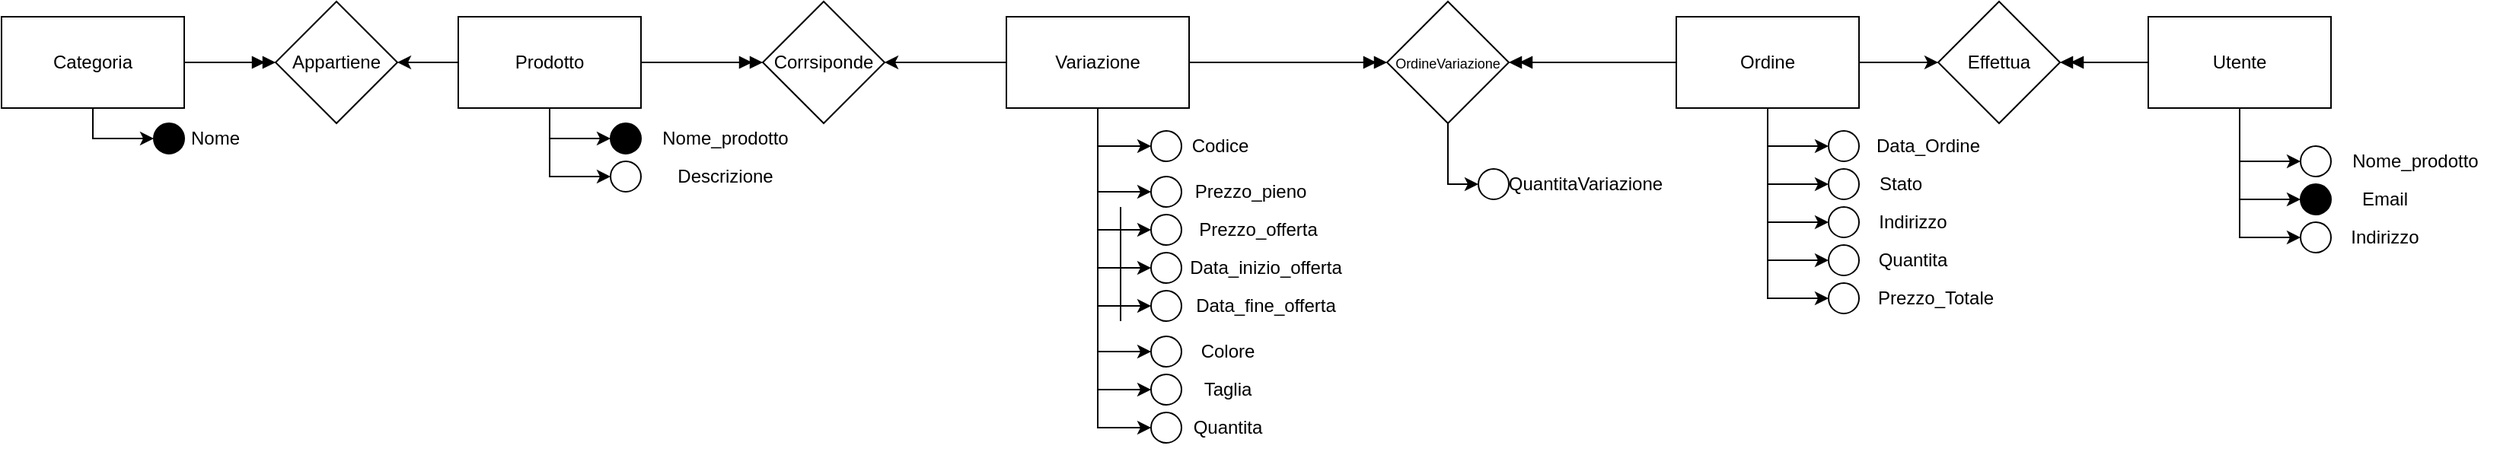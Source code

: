 <mxfile version="24.1.0" type="device">
  <diagram name="Pagina-1" id="Auck7FQV_-Vaj12UHvit">
    <mxGraphModel dx="880" dy="532" grid="1" gridSize="10" guides="1" tooltips="1" connect="1" arrows="1" fold="1" page="1" pageScale="1" pageWidth="827" pageHeight="1169" math="0" shadow="0">
      <root>
        <mxCell id="0" />
        <mxCell id="1" parent="0" />
        <mxCell id="GITHoi2cGgblJpqnOSDT-19" style="edgeStyle=orthogonalEdgeStyle;rounded=0;orthogonalLoop=1;jettySize=auto;html=1;entryX=0;entryY=0.5;entryDx=0;entryDy=0;" parent="1" source="GITHoi2cGgblJpqnOSDT-1" target="GITHoi2cGgblJpqnOSDT-7" edge="1">
          <mxGeometry relative="1" as="geometry" />
        </mxCell>
        <mxCell id="GITHoi2cGgblJpqnOSDT-20" style="edgeStyle=orthogonalEdgeStyle;rounded=0;orthogonalLoop=1;jettySize=auto;html=1;entryX=0;entryY=0.5;entryDx=0;entryDy=0;" parent="1" source="GITHoi2cGgblJpqnOSDT-1" target="GITHoi2cGgblJpqnOSDT-9" edge="1">
          <mxGeometry relative="1" as="geometry" />
        </mxCell>
        <mxCell id="GITHoi2cGgblJpqnOSDT-49" style="edgeStyle=orthogonalEdgeStyle;rounded=0;orthogonalLoop=1;jettySize=auto;html=1;entryX=1;entryY=0.5;entryDx=0;entryDy=0;" parent="1" source="GITHoi2cGgblJpqnOSDT-1" target="GITHoi2cGgblJpqnOSDT-47" edge="1">
          <mxGeometry relative="1" as="geometry" />
        </mxCell>
        <mxCell id="GITHoi2cGgblJpqnOSDT-51" style="edgeStyle=orthogonalEdgeStyle;rounded=0;orthogonalLoop=1;jettySize=auto;html=1;entryX=0;entryY=0.5;entryDx=0;entryDy=0;endArrow=doubleBlock;endFill=1;" parent="1" source="GITHoi2cGgblJpqnOSDT-1" target="GITHoi2cGgblJpqnOSDT-50" edge="1">
          <mxGeometry relative="1" as="geometry" />
        </mxCell>
        <mxCell id="GITHoi2cGgblJpqnOSDT-1" value="Prodotto" style="rounded=0;whiteSpace=wrap;html=1;" parent="1" vertex="1">
          <mxGeometry x="430" y="220" width="120" height="60" as="geometry" />
        </mxCell>
        <mxCell id="GITHoi2cGgblJpqnOSDT-57" style="edgeStyle=orthogonalEdgeStyle;rounded=0;orthogonalLoop=1;jettySize=auto;html=1;entryX=0;entryY=0.5;entryDx=0;entryDy=0;" parent="1" source="GITHoi2cGgblJpqnOSDT-2" target="GITHoi2cGgblJpqnOSDT-55" edge="1">
          <mxGeometry relative="1" as="geometry">
            <mxPoint x="1640" y="315" as="targetPoint" />
          </mxGeometry>
        </mxCell>
        <mxCell id="GITHoi2cGgblJpqnOSDT-59" style="edgeStyle=orthogonalEdgeStyle;rounded=0;orthogonalLoop=1;jettySize=auto;html=1;entryX=0;entryY=0.5;entryDx=0;entryDy=0;" parent="1" source="GITHoi2cGgblJpqnOSDT-2" target="GITHoi2cGgblJpqnOSDT-58" edge="1">
          <mxGeometry relative="1" as="geometry" />
        </mxCell>
        <mxCell id="GITHoi2cGgblJpqnOSDT-61" style="edgeStyle=orthogonalEdgeStyle;rounded=0;orthogonalLoop=1;jettySize=auto;html=1;entryX=0;entryY=0.5;entryDx=0;entryDy=0;" parent="1" source="GITHoi2cGgblJpqnOSDT-2" target="GITHoi2cGgblJpqnOSDT-60" edge="1">
          <mxGeometry relative="1" as="geometry" />
        </mxCell>
        <mxCell id="GITHoi2cGgblJpqnOSDT-85" style="edgeStyle=orthogonalEdgeStyle;rounded=0;orthogonalLoop=1;jettySize=auto;html=1;entryX=1;entryY=0.5;entryDx=0;entryDy=0;endArrow=doubleBlock;endFill=1;" parent="1" source="GITHoi2cGgblJpqnOSDT-2" target="PKUQD8Z9EAyAvLeujtef-7" edge="1">
          <mxGeometry relative="1" as="geometry" />
        </mxCell>
        <mxCell id="GITHoi2cGgblJpqnOSDT-2" value="&lt;div&gt;&lt;br&gt;&lt;/div&gt;Utente&lt;div&gt;&lt;br&gt;&lt;/div&gt;" style="rounded=0;whiteSpace=wrap;html=1;" parent="1" vertex="1">
          <mxGeometry x="1540" y="220" width="120" height="60" as="geometry" />
        </mxCell>
        <mxCell id="GITHoi2cGgblJpqnOSDT-78" style="edgeStyle=orthogonalEdgeStyle;rounded=0;orthogonalLoop=1;jettySize=auto;html=1;entryX=0;entryY=0.5;entryDx=0;entryDy=0;" parent="1" source="GITHoi2cGgblJpqnOSDT-3" target="GITHoi2cGgblJpqnOSDT-65" edge="1">
          <mxGeometry relative="1" as="geometry" />
        </mxCell>
        <mxCell id="GITHoi2cGgblJpqnOSDT-79" style="edgeStyle=orthogonalEdgeStyle;rounded=0;orthogonalLoop=1;jettySize=auto;html=1;entryX=0;entryY=0.5;entryDx=0;entryDy=0;" parent="1" source="GITHoi2cGgblJpqnOSDT-3" target="GITHoi2cGgblJpqnOSDT-70" edge="1">
          <mxGeometry relative="1" as="geometry" />
        </mxCell>
        <mxCell id="GITHoi2cGgblJpqnOSDT-80" style="edgeStyle=orthogonalEdgeStyle;rounded=0;orthogonalLoop=1;jettySize=auto;html=1;entryX=0;entryY=0.5;entryDx=0;entryDy=0;" parent="1" source="GITHoi2cGgblJpqnOSDT-3" target="GITHoi2cGgblJpqnOSDT-68" edge="1">
          <mxGeometry relative="1" as="geometry" />
        </mxCell>
        <mxCell id="GITHoi2cGgblJpqnOSDT-81" style="edgeStyle=orthogonalEdgeStyle;rounded=0;orthogonalLoop=1;jettySize=auto;html=1;entryX=0;entryY=0.5;entryDx=0;entryDy=0;" parent="1" source="GITHoi2cGgblJpqnOSDT-3" target="GITHoi2cGgblJpqnOSDT-72" edge="1">
          <mxGeometry relative="1" as="geometry" />
        </mxCell>
        <mxCell id="GITHoi2cGgblJpqnOSDT-82" style="edgeStyle=orthogonalEdgeStyle;rounded=0;orthogonalLoop=1;jettySize=auto;html=1;entryX=0;entryY=0.5;entryDx=0;entryDy=0;" parent="1" source="GITHoi2cGgblJpqnOSDT-3" target="GITHoi2cGgblJpqnOSDT-76" edge="1">
          <mxGeometry relative="1" as="geometry" />
        </mxCell>
        <mxCell id="PKUQD8Z9EAyAvLeujtef-3" style="edgeStyle=orthogonalEdgeStyle;rounded=0;orthogonalLoop=1;jettySize=auto;html=1;entryX=1;entryY=0.5;entryDx=0;entryDy=0;endArrow=doubleBlock;endFill=1;" edge="1" parent="1" source="GITHoi2cGgblJpqnOSDT-3" target="PKUQD8Z9EAyAvLeujtef-9">
          <mxGeometry relative="1" as="geometry">
            <mxPoint x="1140" y="250" as="targetPoint" />
          </mxGeometry>
        </mxCell>
        <mxCell id="PKUQD8Z9EAyAvLeujtef-8" style="edgeStyle=orthogonalEdgeStyle;rounded=0;orthogonalLoop=1;jettySize=auto;html=1;entryX=0;entryY=0.5;entryDx=0;entryDy=0;" edge="1" parent="1" source="GITHoi2cGgblJpqnOSDT-3" target="PKUQD8Z9EAyAvLeujtef-7">
          <mxGeometry relative="1" as="geometry" />
        </mxCell>
        <mxCell id="GITHoi2cGgblJpqnOSDT-3" value="Ordine" style="rounded=0;whiteSpace=wrap;html=1;" parent="1" vertex="1">
          <mxGeometry x="1230" y="220" width="120" height="60" as="geometry" />
        </mxCell>
        <mxCell id="GITHoi2cGgblJpqnOSDT-38" style="edgeStyle=orthogonalEdgeStyle;rounded=0;orthogonalLoop=1;jettySize=auto;html=1;entryX=0;entryY=0.5;entryDx=0;entryDy=0;" parent="1" source="GITHoi2cGgblJpqnOSDT-4" target="GITHoi2cGgblJpqnOSDT-28" edge="1">
          <mxGeometry relative="1" as="geometry" />
        </mxCell>
        <mxCell id="GITHoi2cGgblJpqnOSDT-39" style="edgeStyle=orthogonalEdgeStyle;rounded=0;orthogonalLoop=1;jettySize=auto;html=1;entryX=0;entryY=0.5;entryDx=0;entryDy=0;" parent="1" source="GITHoi2cGgblJpqnOSDT-4" target="GITHoi2cGgblJpqnOSDT-11" edge="1">
          <mxGeometry relative="1" as="geometry" />
        </mxCell>
        <mxCell id="GITHoi2cGgblJpqnOSDT-40" style="edgeStyle=orthogonalEdgeStyle;rounded=0;orthogonalLoop=1;jettySize=auto;html=1;entryX=0;entryY=0.5;entryDx=0;entryDy=0;" parent="1" source="GITHoi2cGgblJpqnOSDT-4" target="GITHoi2cGgblJpqnOSDT-13" edge="1">
          <mxGeometry relative="1" as="geometry" />
        </mxCell>
        <mxCell id="GITHoi2cGgblJpqnOSDT-42" style="edgeStyle=orthogonalEdgeStyle;rounded=0;orthogonalLoop=1;jettySize=auto;html=1;entryX=0;entryY=0.5;entryDx=0;entryDy=0;" parent="1" source="GITHoi2cGgblJpqnOSDT-4" target="GITHoi2cGgblJpqnOSDT-15" edge="1">
          <mxGeometry relative="1" as="geometry" />
        </mxCell>
        <mxCell id="GITHoi2cGgblJpqnOSDT-43" style="edgeStyle=orthogonalEdgeStyle;rounded=0;orthogonalLoop=1;jettySize=auto;html=1;entryX=0;entryY=0.5;entryDx=0;entryDy=0;" parent="1" source="GITHoi2cGgblJpqnOSDT-4" target="GITHoi2cGgblJpqnOSDT-17" edge="1">
          <mxGeometry relative="1" as="geometry" />
        </mxCell>
        <mxCell id="GITHoi2cGgblJpqnOSDT-44" style="edgeStyle=orthogonalEdgeStyle;rounded=0;orthogonalLoop=1;jettySize=auto;html=1;entryX=0;entryY=0.5;entryDx=0;entryDy=0;" parent="1" source="GITHoi2cGgblJpqnOSDT-4" target="GITHoi2cGgblJpqnOSDT-30" edge="1">
          <mxGeometry relative="1" as="geometry" />
        </mxCell>
        <mxCell id="GITHoi2cGgblJpqnOSDT-45" style="edgeStyle=orthogonalEdgeStyle;rounded=0;orthogonalLoop=1;jettySize=auto;html=1;entryX=0;entryY=0.5;entryDx=0;entryDy=0;" parent="1" source="GITHoi2cGgblJpqnOSDT-4" target="GITHoi2cGgblJpqnOSDT-32" edge="1">
          <mxGeometry relative="1" as="geometry" />
        </mxCell>
        <mxCell id="GITHoi2cGgblJpqnOSDT-46" style="edgeStyle=orthogonalEdgeStyle;rounded=0;orthogonalLoop=1;jettySize=auto;html=1;entryX=0;entryY=0.5;entryDx=0;entryDy=0;" parent="1" source="GITHoi2cGgblJpqnOSDT-4" target="GITHoi2cGgblJpqnOSDT-34" edge="1">
          <mxGeometry relative="1" as="geometry" />
        </mxCell>
        <mxCell id="GITHoi2cGgblJpqnOSDT-52" style="edgeStyle=orthogonalEdgeStyle;rounded=0;orthogonalLoop=1;jettySize=auto;html=1;entryX=1;entryY=0.5;entryDx=0;entryDy=0;" parent="1" source="GITHoi2cGgblJpqnOSDT-4" target="GITHoi2cGgblJpqnOSDT-50" edge="1">
          <mxGeometry relative="1" as="geometry" />
        </mxCell>
        <mxCell id="PKUQD8Z9EAyAvLeujtef-2" style="edgeStyle=orthogonalEdgeStyle;rounded=0;orthogonalLoop=1;jettySize=auto;html=1;entryX=0;entryY=0.5;entryDx=0;entryDy=0;endArrow=doubleBlock;endFill=1;" edge="1" parent="1" source="GITHoi2cGgblJpqnOSDT-4" target="PKUQD8Z9EAyAvLeujtef-9">
          <mxGeometry relative="1" as="geometry">
            <mxPoint x="1020" y="250" as="targetPoint" />
          </mxGeometry>
        </mxCell>
        <mxCell id="GITHoi2cGgblJpqnOSDT-4" value="Variazione" style="rounded=0;whiteSpace=wrap;html=1;" parent="1" vertex="1">
          <mxGeometry x="790" y="220" width="120" height="60" as="geometry" />
        </mxCell>
        <mxCell id="GITHoi2cGgblJpqnOSDT-36" style="edgeStyle=orthogonalEdgeStyle;rounded=0;orthogonalLoop=1;jettySize=auto;html=1;entryX=0;entryY=0.5;entryDx=0;entryDy=0;" parent="1" source="GITHoi2cGgblJpqnOSDT-5" target="GITHoi2cGgblJpqnOSDT-26" edge="1">
          <mxGeometry relative="1" as="geometry" />
        </mxCell>
        <mxCell id="GITHoi2cGgblJpqnOSDT-48" style="edgeStyle=orthogonalEdgeStyle;rounded=0;orthogonalLoop=1;jettySize=auto;html=1;entryX=0;entryY=0.5;entryDx=0;entryDy=0;endArrow=doubleBlock;endFill=1;" parent="1" source="GITHoi2cGgblJpqnOSDT-5" target="GITHoi2cGgblJpqnOSDT-47" edge="1">
          <mxGeometry relative="1" as="geometry" />
        </mxCell>
        <mxCell id="GITHoi2cGgblJpqnOSDT-5" value="Categoria" style="rounded=0;whiteSpace=wrap;html=1;" parent="1" vertex="1">
          <mxGeometry x="130" y="220" width="120" height="60" as="geometry" />
        </mxCell>
        <mxCell id="GITHoi2cGgblJpqnOSDT-7" value="" style="ellipse;whiteSpace=wrap;html=1;aspect=fixed;fillColor=#000000;" parent="1" vertex="1">
          <mxGeometry x="530" y="290" width="20" height="20" as="geometry" />
        </mxCell>
        <mxCell id="GITHoi2cGgblJpqnOSDT-8" value="Nome_prodotto" style="text;html=1;align=center;verticalAlign=middle;resizable=0;points=[];autosize=1;strokeColor=none;fillColor=none;" parent="1" vertex="1">
          <mxGeometry x="550" y="285" width="110" height="30" as="geometry" />
        </mxCell>
        <mxCell id="GITHoi2cGgblJpqnOSDT-9" value="" style="ellipse;whiteSpace=wrap;html=1;aspect=fixed;" parent="1" vertex="1">
          <mxGeometry x="530" y="315" width="20" height="20" as="geometry" />
        </mxCell>
        <mxCell id="GITHoi2cGgblJpqnOSDT-10" value="Descrizione" style="text;html=1;align=center;verticalAlign=middle;resizable=0;points=[];autosize=1;strokeColor=none;fillColor=none;" parent="1" vertex="1">
          <mxGeometry x="560" y="310" width="90" height="30" as="geometry" />
        </mxCell>
        <mxCell id="GITHoi2cGgblJpqnOSDT-11" value="" style="ellipse;whiteSpace=wrap;html=1;aspect=fixed;" parent="1" vertex="1">
          <mxGeometry x="885" y="325" width="20" height="20" as="geometry" />
        </mxCell>
        <mxCell id="GITHoi2cGgblJpqnOSDT-12" value="Prezzo_pieno" style="text;html=1;align=center;verticalAlign=middle;resizable=0;points=[];autosize=1;strokeColor=none;fillColor=none;" parent="1" vertex="1">
          <mxGeometry x="900" y="320" width="100" height="30" as="geometry" />
        </mxCell>
        <mxCell id="GITHoi2cGgblJpqnOSDT-13" value="" style="ellipse;whiteSpace=wrap;html=1;aspect=fixed;" parent="1" vertex="1">
          <mxGeometry x="885" y="350" width="20" height="20" as="geometry" />
        </mxCell>
        <mxCell id="GITHoi2cGgblJpqnOSDT-14" value="Prezzo_offerta" style="text;html=1;align=center;verticalAlign=middle;resizable=0;points=[];autosize=1;strokeColor=none;fillColor=none;" parent="1" vertex="1">
          <mxGeometry x="905" y="345" width="100" height="30" as="geometry" />
        </mxCell>
        <mxCell id="GITHoi2cGgblJpqnOSDT-15" value="" style="ellipse;whiteSpace=wrap;html=1;aspect=fixed;" parent="1" vertex="1">
          <mxGeometry x="885" y="375" width="20" height="20" as="geometry" />
        </mxCell>
        <mxCell id="GITHoi2cGgblJpqnOSDT-16" value="Data_inizio_offerta" style="text;html=1;align=center;verticalAlign=middle;resizable=0;points=[];autosize=1;strokeColor=none;fillColor=none;" parent="1" vertex="1">
          <mxGeometry x="900" y="370" width="120" height="30" as="geometry" />
        </mxCell>
        <mxCell id="GITHoi2cGgblJpqnOSDT-17" value="" style="ellipse;whiteSpace=wrap;html=1;aspect=fixed;" parent="1" vertex="1">
          <mxGeometry x="885" y="400" width="20" height="20" as="geometry" />
        </mxCell>
        <mxCell id="GITHoi2cGgblJpqnOSDT-18" value="Data_fine_offerta" style="text;html=1;align=center;verticalAlign=middle;resizable=0;points=[];autosize=1;strokeColor=none;fillColor=none;" parent="1" vertex="1">
          <mxGeometry x="900" y="395" width="120" height="30" as="geometry" />
        </mxCell>
        <mxCell id="GITHoi2cGgblJpqnOSDT-26" value="" style="ellipse;whiteSpace=wrap;html=1;aspect=fixed;fillColor=#000000;" parent="1" vertex="1">
          <mxGeometry x="230" y="290" width="20" height="20" as="geometry" />
        </mxCell>
        <mxCell id="GITHoi2cGgblJpqnOSDT-27" value="Nome" style="text;html=1;align=center;verticalAlign=middle;resizable=0;points=[];autosize=1;strokeColor=none;fillColor=none;" parent="1" vertex="1">
          <mxGeometry x="240" y="285" width="60" height="30" as="geometry" />
        </mxCell>
        <mxCell id="GITHoi2cGgblJpqnOSDT-28" value="" style="ellipse;whiteSpace=wrap;html=1;aspect=fixed;" parent="1" vertex="1">
          <mxGeometry x="885" y="295" width="20" height="20" as="geometry" />
        </mxCell>
        <mxCell id="GITHoi2cGgblJpqnOSDT-29" value="Codice" style="text;html=1;align=center;verticalAlign=middle;resizable=0;points=[];autosize=1;strokeColor=none;fillColor=none;" parent="1" vertex="1">
          <mxGeometry x="900" y="290" width="60" height="30" as="geometry" />
        </mxCell>
        <mxCell id="GITHoi2cGgblJpqnOSDT-30" value="" style="ellipse;whiteSpace=wrap;html=1;aspect=fixed;" parent="1" vertex="1">
          <mxGeometry x="885" y="430" width="20" height="20" as="geometry" />
        </mxCell>
        <mxCell id="GITHoi2cGgblJpqnOSDT-31" value="Colore" style="text;html=1;align=center;verticalAlign=middle;resizable=0;points=[];autosize=1;strokeColor=none;fillColor=none;" parent="1" vertex="1">
          <mxGeometry x="905" y="425" width="60" height="30" as="geometry" />
        </mxCell>
        <mxCell id="GITHoi2cGgblJpqnOSDT-32" value="" style="ellipse;whiteSpace=wrap;html=1;aspect=fixed;" parent="1" vertex="1">
          <mxGeometry x="885" y="455" width="20" height="20" as="geometry" />
        </mxCell>
        <mxCell id="GITHoi2cGgblJpqnOSDT-33" value="Taglia" style="text;html=1;align=center;verticalAlign=middle;resizable=0;points=[];autosize=1;strokeColor=none;fillColor=none;" parent="1" vertex="1">
          <mxGeometry x="910" y="450" width="50" height="30" as="geometry" />
        </mxCell>
        <mxCell id="GITHoi2cGgblJpqnOSDT-34" value="" style="ellipse;whiteSpace=wrap;html=1;aspect=fixed;" parent="1" vertex="1">
          <mxGeometry x="885" y="480" width="20" height="20" as="geometry" />
        </mxCell>
        <mxCell id="GITHoi2cGgblJpqnOSDT-35" value="Quantita" style="text;html=1;align=center;verticalAlign=middle;resizable=0;points=[];autosize=1;strokeColor=none;fillColor=none;" parent="1" vertex="1">
          <mxGeometry x="900" y="475" width="70" height="30" as="geometry" />
        </mxCell>
        <mxCell id="GITHoi2cGgblJpqnOSDT-41" value="" style="endArrow=none;html=1;rounded=0;" parent="1" edge="1">
          <mxGeometry width="50" height="50" relative="1" as="geometry">
            <mxPoint x="865" y="420" as="sourcePoint" />
            <mxPoint x="865" y="345" as="targetPoint" />
          </mxGeometry>
        </mxCell>
        <mxCell id="GITHoi2cGgblJpqnOSDT-47" value="Appartiene" style="rhombus;whiteSpace=wrap;html=1;" parent="1" vertex="1">
          <mxGeometry x="310" y="210" width="80" height="80" as="geometry" />
        </mxCell>
        <mxCell id="GITHoi2cGgblJpqnOSDT-50" value="Corrsiponde" style="rhombus;whiteSpace=wrap;html=1;" parent="1" vertex="1">
          <mxGeometry x="630" y="210" width="80" height="80" as="geometry" />
        </mxCell>
        <mxCell id="GITHoi2cGgblJpqnOSDT-54" value="Nome_prodotto" style="text;html=1;align=center;verticalAlign=middle;resizable=0;points=[];autosize=1;strokeColor=none;fillColor=none;" parent="1" vertex="1">
          <mxGeometry x="1660" y="300" width="110" height="30" as="geometry" />
        </mxCell>
        <mxCell id="GITHoi2cGgblJpqnOSDT-55" value="" style="ellipse;whiteSpace=wrap;html=1;aspect=fixed;" parent="1" vertex="1">
          <mxGeometry x="1640" y="305" width="20" height="20" as="geometry" />
        </mxCell>
        <mxCell id="GITHoi2cGgblJpqnOSDT-56" value="Email" style="text;html=1;align=center;verticalAlign=middle;resizable=0;points=[];autosize=1;strokeColor=none;fillColor=none;" parent="1" vertex="1">
          <mxGeometry x="1670" y="325" width="50" height="30" as="geometry" />
        </mxCell>
        <mxCell id="GITHoi2cGgblJpqnOSDT-58" value="" style="ellipse;whiteSpace=wrap;html=1;aspect=fixed;fillColor=#000000;" parent="1" vertex="1">
          <mxGeometry x="1640" y="330" width="20" height="20" as="geometry" />
        </mxCell>
        <mxCell id="GITHoi2cGgblJpqnOSDT-60" value="" style="ellipse;whiteSpace=wrap;html=1;aspect=fixed;" parent="1" vertex="1">
          <mxGeometry x="1640" y="355" width="20" height="20" as="geometry" />
        </mxCell>
        <mxCell id="GITHoi2cGgblJpqnOSDT-63" value="Indirizzo" style="text;html=1;align=center;verticalAlign=middle;resizable=0;points=[];autosize=1;strokeColor=none;fillColor=none;" parent="1" vertex="1">
          <mxGeometry x="1660" y="350" width="70" height="30" as="geometry" />
        </mxCell>
        <mxCell id="GITHoi2cGgblJpqnOSDT-64" value="Data_Ordine" style="text;html=1;align=center;verticalAlign=middle;resizable=0;points=[];autosize=1;strokeColor=none;fillColor=none;" parent="1" vertex="1">
          <mxGeometry x="1350" y="290" width="90" height="30" as="geometry" />
        </mxCell>
        <mxCell id="GITHoi2cGgblJpqnOSDT-65" value="" style="ellipse;whiteSpace=wrap;html=1;aspect=fixed;" parent="1" vertex="1">
          <mxGeometry x="1330" y="295" width="20" height="20" as="geometry" />
        </mxCell>
        <mxCell id="GITHoi2cGgblJpqnOSDT-66" value="Stato" style="text;html=1;align=center;verticalAlign=middle;resizable=0;points=[];autosize=1;strokeColor=none;fillColor=none;" parent="1" vertex="1">
          <mxGeometry x="1352" y="315" width="50" height="30" as="geometry" />
        </mxCell>
        <mxCell id="GITHoi2cGgblJpqnOSDT-68" value="" style="ellipse;whiteSpace=wrap;html=1;aspect=fixed;" parent="1" vertex="1">
          <mxGeometry x="1330" y="345" width="20" height="20" as="geometry" />
        </mxCell>
        <mxCell id="GITHoi2cGgblJpqnOSDT-69" value="Indirizzo" style="text;html=1;align=center;verticalAlign=middle;resizable=0;points=[];autosize=1;strokeColor=none;fillColor=none;" parent="1" vertex="1">
          <mxGeometry x="1350" y="340" width="70" height="30" as="geometry" />
        </mxCell>
        <mxCell id="GITHoi2cGgblJpqnOSDT-70" value="" style="ellipse;whiteSpace=wrap;html=1;aspect=fixed;" parent="1" vertex="1">
          <mxGeometry x="1330" y="320" width="20" height="20" as="geometry" />
        </mxCell>
        <mxCell id="GITHoi2cGgblJpqnOSDT-71" value="Quantita" style="text;html=1;align=center;verticalAlign=middle;resizable=0;points=[];autosize=1;strokeColor=none;fillColor=none;" parent="1" vertex="1">
          <mxGeometry x="1350" y="365" width="70" height="30" as="geometry" />
        </mxCell>
        <mxCell id="GITHoi2cGgblJpqnOSDT-72" value="" style="ellipse;whiteSpace=wrap;html=1;aspect=fixed;" parent="1" vertex="1">
          <mxGeometry x="1330" y="370" width="20" height="20" as="geometry" />
        </mxCell>
        <mxCell id="GITHoi2cGgblJpqnOSDT-73" value="Prezzo_Totale" style="text;html=1;align=center;verticalAlign=middle;resizable=0;points=[];autosize=1;strokeColor=none;fillColor=none;" parent="1" vertex="1">
          <mxGeometry x="1350" y="390" width="100" height="30" as="geometry" />
        </mxCell>
        <mxCell id="GITHoi2cGgblJpqnOSDT-76" value="" style="ellipse;whiteSpace=wrap;html=1;aspect=fixed;" parent="1" vertex="1">
          <mxGeometry x="1330" y="395" width="20" height="20" as="geometry" />
        </mxCell>
        <mxCell id="PKUQD8Z9EAyAvLeujtef-4" value="QuantitaVariazione" style="text;html=1;align=center;verticalAlign=middle;resizable=0;points=[];autosize=1;strokeColor=none;fillColor=none;" vertex="1" parent="1">
          <mxGeometry x="1110" y="315" width="120" height="30" as="geometry" />
        </mxCell>
        <mxCell id="PKUQD8Z9EAyAvLeujtef-5" value="" style="ellipse;whiteSpace=wrap;html=1;aspect=fixed;" vertex="1" parent="1">
          <mxGeometry x="1100" y="320" width="20" height="20" as="geometry" />
        </mxCell>
        <mxCell id="PKUQD8Z9EAyAvLeujtef-7" value="Effettua" style="rhombus;whiteSpace=wrap;html=1;" vertex="1" parent="1">
          <mxGeometry x="1402" y="210" width="80" height="80" as="geometry" />
        </mxCell>
        <mxCell id="PKUQD8Z9EAyAvLeujtef-11" style="edgeStyle=orthogonalEdgeStyle;rounded=0;orthogonalLoop=1;jettySize=auto;html=1;entryX=0;entryY=0.5;entryDx=0;entryDy=0;" edge="1" parent="1" source="PKUQD8Z9EAyAvLeujtef-9" target="PKUQD8Z9EAyAvLeujtef-5">
          <mxGeometry relative="1" as="geometry" />
        </mxCell>
        <mxCell id="PKUQD8Z9EAyAvLeujtef-9" value="&lt;font style=&quot;font-size: 9px;&quot;&gt;OrdineVariazione&lt;/font&gt;" style="rhombus;whiteSpace=wrap;html=1;" vertex="1" parent="1">
          <mxGeometry x="1040" y="210" width="80" height="80" as="geometry" />
        </mxCell>
      </root>
    </mxGraphModel>
  </diagram>
</mxfile>
